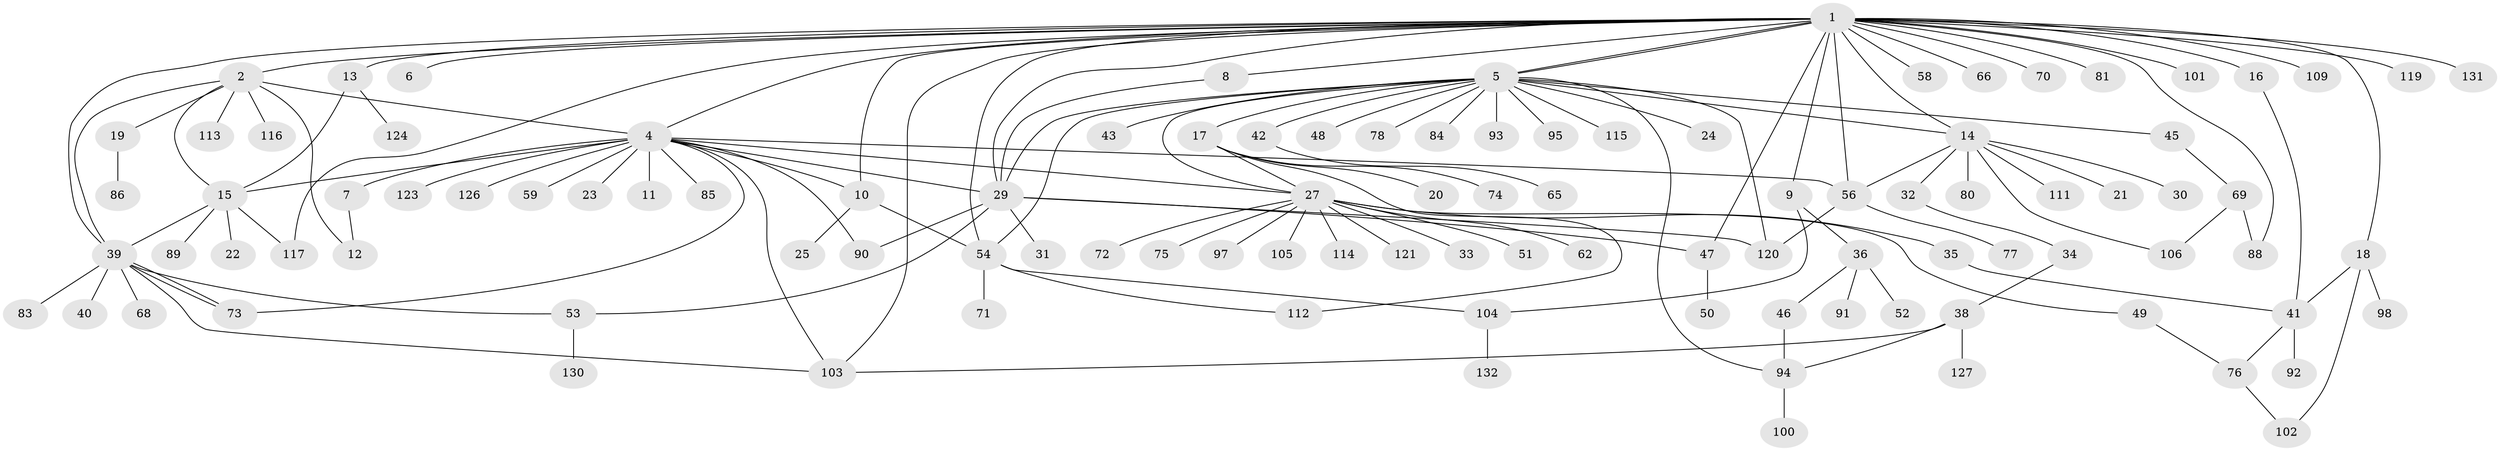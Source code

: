 // Generated by graph-tools (version 1.1) at 2025/23/03/03/25 07:23:50]
// undirected, 107 vertices, 145 edges
graph export_dot {
graph [start="1"]
  node [color=gray90,style=filled];
  1 [super="+3"];
  2 [super="+44"];
  4 [super="+26"];
  5 [super="+37"];
  6;
  7;
  8 [super="+55"];
  9 [super="+61"];
  10;
  11 [super="+133"];
  12;
  13;
  14 [super="+99"];
  15 [super="+28"];
  16;
  17 [super="+60"];
  18 [super="+64"];
  19;
  20;
  21;
  22;
  23;
  24;
  25;
  27 [super="+82"];
  29 [super="+67"];
  30;
  31;
  32 [super="+128"];
  33;
  34;
  35;
  36 [super="+122"];
  38;
  39 [super="+79"];
  40;
  41 [super="+57"];
  42;
  43;
  45;
  46;
  47 [super="+108"];
  48;
  49;
  50 [super="+87"];
  51;
  52;
  53;
  54 [super="+96"];
  56 [super="+63"];
  58;
  59;
  62;
  65;
  66;
  68;
  69;
  70;
  71;
  72;
  73;
  74;
  75;
  76 [super="+110"];
  77;
  78;
  80;
  81;
  83;
  84;
  85;
  86;
  88;
  89;
  90;
  91;
  92;
  93;
  94 [super="+118"];
  95;
  97;
  98;
  100;
  101;
  102;
  103 [super="+129"];
  104;
  105;
  106 [super="+107"];
  109;
  111;
  112;
  113;
  114;
  115;
  116;
  117 [super="+125"];
  119;
  120;
  121;
  123;
  124;
  126;
  127;
  130;
  131;
  132;
  1 -- 2;
  1 -- 4;
  1 -- 5;
  1 -- 5;
  1 -- 6;
  1 -- 8;
  1 -- 13;
  1 -- 14;
  1 -- 16;
  1 -- 18;
  1 -- 39;
  1 -- 47;
  1 -- 58;
  1 -- 66;
  1 -- 70 [weight=2];
  1 -- 81;
  1 -- 88;
  1 -- 101;
  1 -- 109;
  1 -- 117;
  1 -- 119;
  1 -- 131;
  1 -- 54;
  1 -- 103;
  1 -- 56 [weight=2];
  1 -- 9;
  1 -- 10;
  1 -- 29;
  2 -- 4;
  2 -- 12;
  2 -- 15;
  2 -- 19;
  2 -- 116;
  2 -- 39;
  2 -- 113;
  4 -- 7;
  4 -- 10;
  4 -- 11 [weight=2];
  4 -- 23;
  4 -- 27;
  4 -- 56;
  4 -- 59;
  4 -- 73;
  4 -- 85;
  4 -- 123;
  4 -- 126;
  4 -- 103;
  4 -- 90;
  4 -- 29;
  4 -- 15 [weight=2];
  5 -- 14;
  5 -- 17;
  5 -- 24;
  5 -- 27;
  5 -- 29;
  5 -- 42;
  5 -- 43;
  5 -- 45;
  5 -- 48;
  5 -- 54;
  5 -- 78;
  5 -- 84;
  5 -- 93;
  5 -- 94;
  5 -- 95;
  5 -- 115;
  5 -- 120;
  7 -- 12;
  8 -- 29;
  9 -- 36;
  9 -- 104;
  10 -- 25;
  10 -- 54;
  13 -- 124;
  13 -- 15;
  14 -- 21;
  14 -- 30;
  14 -- 32;
  14 -- 80;
  14 -- 111;
  14 -- 106;
  14 -- 56;
  15 -- 22;
  15 -- 89;
  15 -- 117;
  15 -- 39;
  16 -- 41;
  17 -- 20;
  17 -- 27;
  17 -- 74;
  17 -- 112;
  18 -- 98;
  18 -- 102;
  18 -- 41;
  19 -- 86;
  27 -- 33;
  27 -- 35;
  27 -- 49;
  27 -- 51;
  27 -- 62;
  27 -- 72;
  27 -- 75;
  27 -- 97;
  27 -- 105;
  27 -- 114;
  27 -- 121;
  29 -- 31;
  29 -- 53;
  29 -- 90;
  29 -- 120;
  29 -- 47;
  32 -- 34;
  34 -- 38;
  35 -- 41;
  36 -- 46;
  36 -- 52;
  36 -- 91;
  38 -- 94;
  38 -- 127;
  38 -- 103;
  39 -- 40;
  39 -- 68;
  39 -- 73;
  39 -- 73;
  39 -- 83;
  39 -- 103;
  39 -- 53;
  41 -- 92;
  41 -- 76;
  42 -- 65;
  45 -- 69;
  46 -- 94;
  47 -- 50;
  49 -- 76;
  53 -- 130;
  54 -- 71;
  54 -- 112;
  54 -- 104;
  56 -- 77;
  56 -- 120;
  69 -- 88;
  69 -- 106;
  76 -- 102;
  94 -- 100;
  104 -- 132;
}
